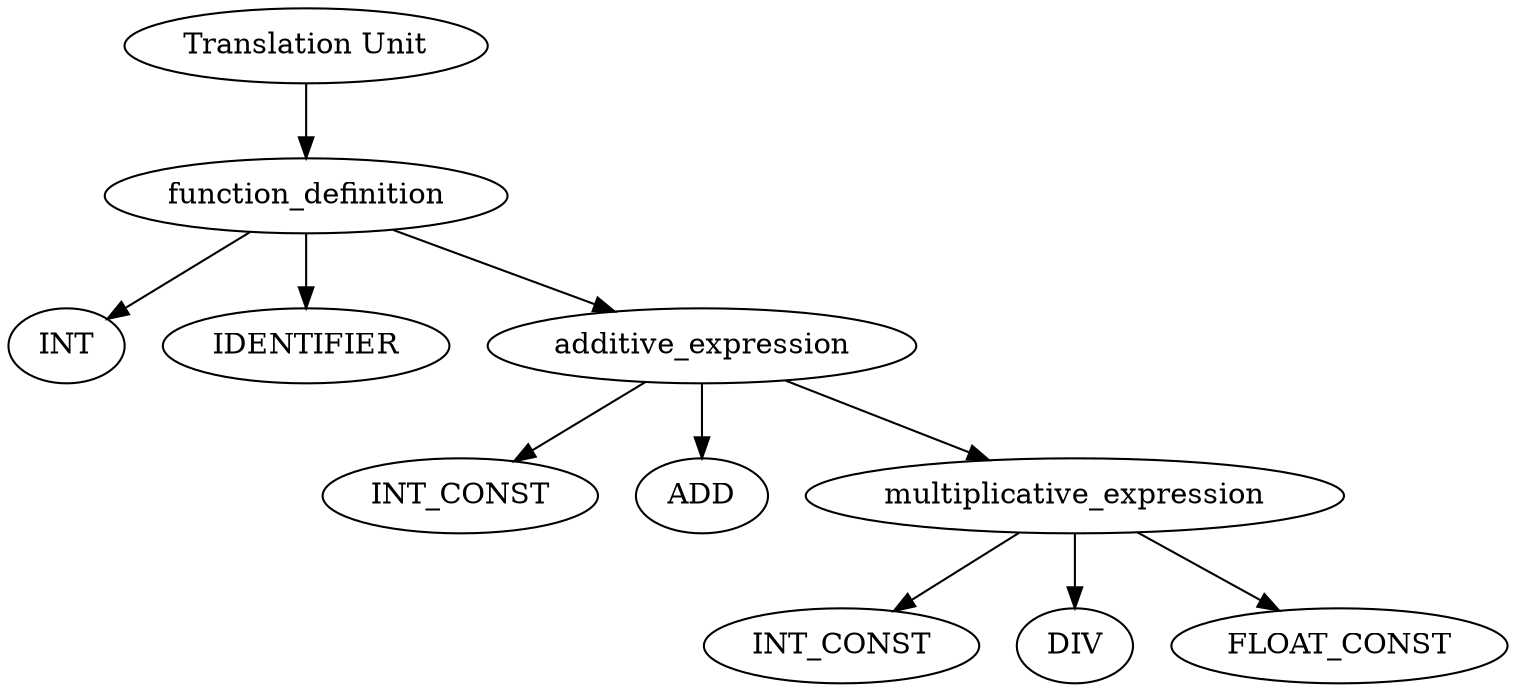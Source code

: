digraph G {
0[label = "Translation Unit"];
0 -> 10
10[label = "function_definition"];
10 -> 1
1[label = "INT"];
10 -> 2
2[label = "IDENTIFIER"];
10 -> 8
8[label = "additive_expression"];
8 -> 3
3[label = "INT_CONST"];
8 -> 9
9[label = "ADD"];
8 -> 6
6[label = "multiplicative_expression"];
6 -> 4
4[label = "INT_CONST"];
6 -> 7
7[label = "DIV"];
6 -> 5
5[label = "FLOAT_CONST"];
}